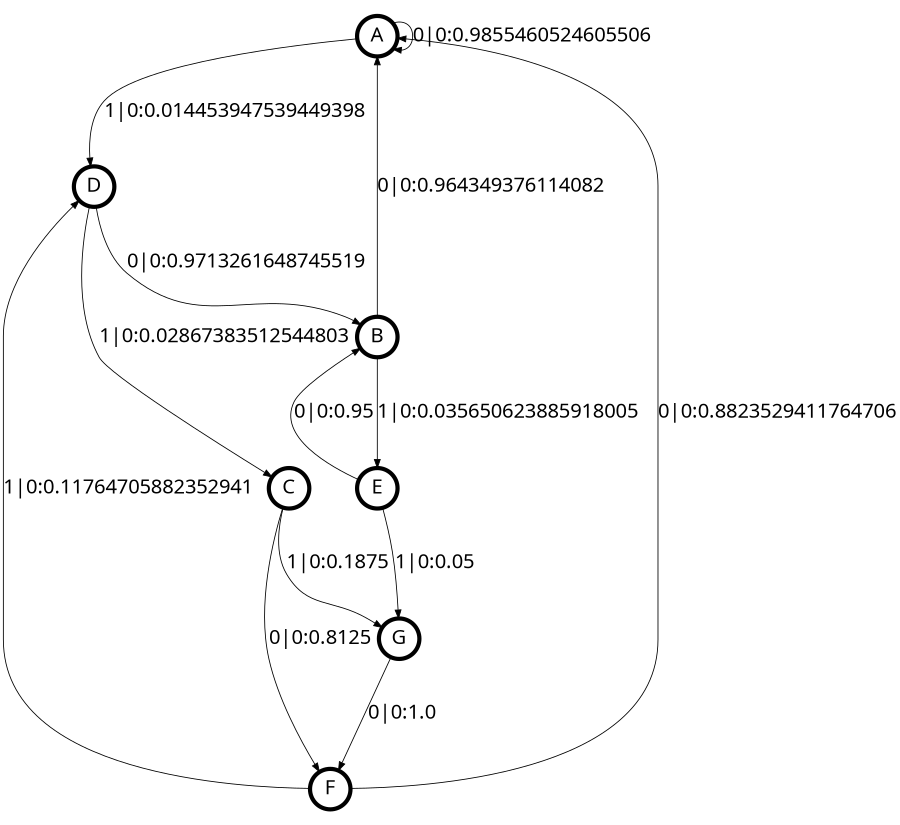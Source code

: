 digraph  {
size = "6,8.5";
ratio = "fill";
node
[shape = circle];
node [fontsize = 24];
node [penwidth = 5];
edge [fontsize = 24];
node [fontname = "CMU Serif Roman"];
graph [fontname = "CMU Serif Roman"];
edge [fontname = "CMU Serif Roman"];
A -> A [label = "0|0:0.9855460524605506\l"];
A -> D [label = "1|0:0.014453947539449398\l"];
B -> A [label = "0|0:0.964349376114082\l"];
B -> E [label = "1|0:0.035650623885918005\l"];
C -> F [label = "0|0:0.8125\l"];
C -> G [label = "1|0:0.1875\l"];
D -> B [label = "0|0:0.9713261648745519\l"];
D -> C [label = "1|0:0.02867383512544803\l"];
E -> B [label = "0|0:0.95\l"];
E -> G [label = "1|0:0.05\l"];
F -> A [label = "0|0:0.8823529411764706\l"];
F -> D [label = "1|0:0.11764705882352941\l"];
G -> F [label = "0|0:1.0\l"];
}